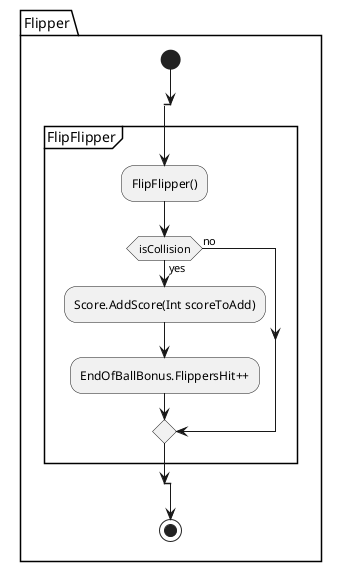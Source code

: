 


@startuml FlipperActivityDiagram

package Flipper {

    start

    split

        partition FlipFlipper {
            :FlipFlipper();

            if (isCollision) then (yes)
                :Score.AddScore(Int scoreToAdd);
                :EndOfBallBonus.FlippersHit++;
            else (no)
            endif

        }

    end split


    stop

}


@enduml























